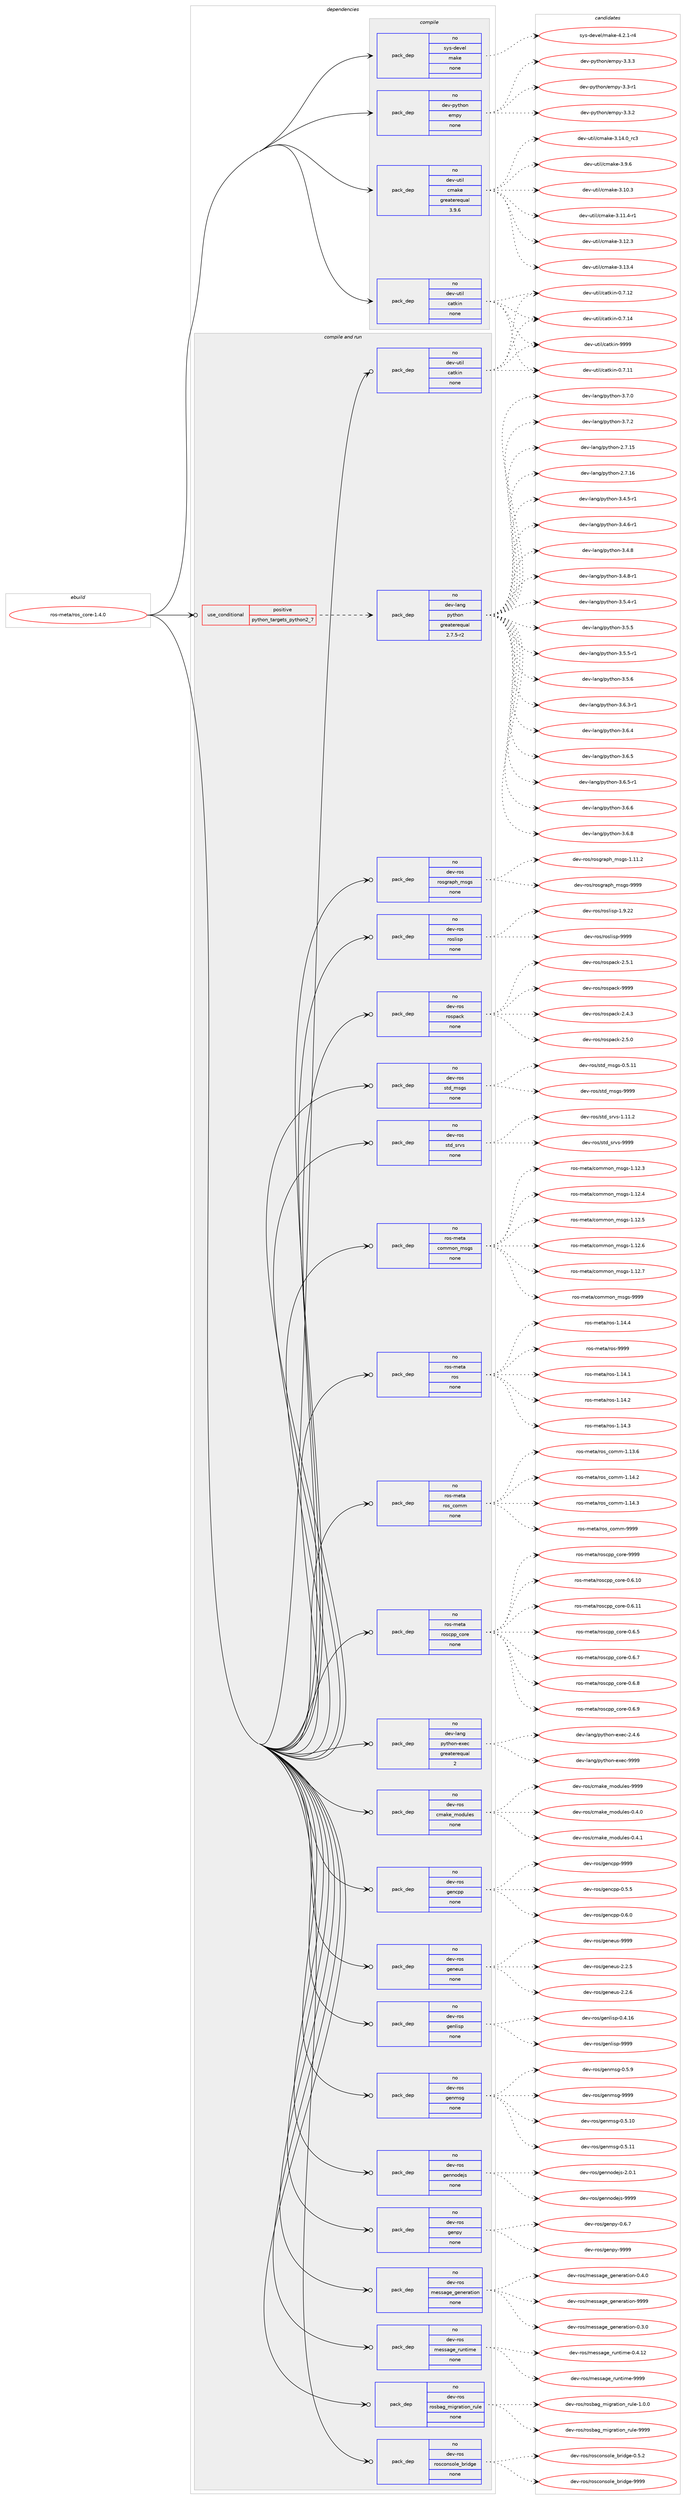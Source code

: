 digraph prolog {

# *************
# Graph options
# *************

newrank=true;
concentrate=true;
compound=true;
graph [rankdir=LR,fontname=Helvetica,fontsize=10,ranksep=1.5];#, ranksep=2.5, nodesep=0.2];
edge  [arrowhead=vee];
node  [fontname=Helvetica,fontsize=10];

# **********
# The ebuild
# **********

subgraph cluster_leftcol {
color=gray;
rank=same;
label=<<i>ebuild</i>>;
id [label="ros-meta/ros_core-1.4.0", color=red, width=4, href="../ros-meta/ros_core-1.4.0.svg"];
}

# ****************
# The dependencies
# ****************

subgraph cluster_midcol {
color=gray;
label=<<i>dependencies</i>>;
subgraph cluster_compile {
fillcolor="#eeeeee";
style=filled;
label=<<i>compile</i>>;
subgraph pack1204758 {
dependency1684097 [label=<<TABLE BORDER="0" CELLBORDER="1" CELLSPACING="0" CELLPADDING="4" WIDTH="220"><TR><TD ROWSPAN="6" CELLPADDING="30">pack_dep</TD></TR><TR><TD WIDTH="110">no</TD></TR><TR><TD>dev-python</TD></TR><TR><TD>empy</TD></TR><TR><TD>none</TD></TR><TR><TD></TD></TR></TABLE>>, shape=none, color=blue];
}
id:e -> dependency1684097:w [weight=20,style="solid",arrowhead="vee"];
subgraph pack1204759 {
dependency1684098 [label=<<TABLE BORDER="0" CELLBORDER="1" CELLSPACING="0" CELLPADDING="4" WIDTH="220"><TR><TD ROWSPAN="6" CELLPADDING="30">pack_dep</TD></TR><TR><TD WIDTH="110">no</TD></TR><TR><TD>dev-util</TD></TR><TR><TD>catkin</TD></TR><TR><TD>none</TD></TR><TR><TD></TD></TR></TABLE>>, shape=none, color=blue];
}
id:e -> dependency1684098:w [weight=20,style="solid",arrowhead="vee"];
subgraph pack1204760 {
dependency1684099 [label=<<TABLE BORDER="0" CELLBORDER="1" CELLSPACING="0" CELLPADDING="4" WIDTH="220"><TR><TD ROWSPAN="6" CELLPADDING="30">pack_dep</TD></TR><TR><TD WIDTH="110">no</TD></TR><TR><TD>dev-util</TD></TR><TR><TD>cmake</TD></TR><TR><TD>greaterequal</TD></TR><TR><TD>3.9.6</TD></TR></TABLE>>, shape=none, color=blue];
}
id:e -> dependency1684099:w [weight=20,style="solid",arrowhead="vee"];
subgraph pack1204761 {
dependency1684100 [label=<<TABLE BORDER="0" CELLBORDER="1" CELLSPACING="0" CELLPADDING="4" WIDTH="220"><TR><TD ROWSPAN="6" CELLPADDING="30">pack_dep</TD></TR><TR><TD WIDTH="110">no</TD></TR><TR><TD>sys-devel</TD></TR><TR><TD>make</TD></TR><TR><TD>none</TD></TR><TR><TD></TD></TR></TABLE>>, shape=none, color=blue];
}
id:e -> dependency1684100:w [weight=20,style="solid",arrowhead="vee"];
}
subgraph cluster_compileandrun {
fillcolor="#eeeeee";
style=filled;
label=<<i>compile and run</i>>;
subgraph cond451810 {
dependency1684101 [label=<<TABLE BORDER="0" CELLBORDER="1" CELLSPACING="0" CELLPADDING="4"><TR><TD ROWSPAN="3" CELLPADDING="10">use_conditional</TD></TR><TR><TD>positive</TD></TR><TR><TD>python_targets_python2_7</TD></TR></TABLE>>, shape=none, color=red];
subgraph pack1204762 {
dependency1684102 [label=<<TABLE BORDER="0" CELLBORDER="1" CELLSPACING="0" CELLPADDING="4" WIDTH="220"><TR><TD ROWSPAN="6" CELLPADDING="30">pack_dep</TD></TR><TR><TD WIDTH="110">no</TD></TR><TR><TD>dev-lang</TD></TR><TR><TD>python</TD></TR><TR><TD>greaterequal</TD></TR><TR><TD>2.7.5-r2</TD></TR></TABLE>>, shape=none, color=blue];
}
dependency1684101:e -> dependency1684102:w [weight=20,style="dashed",arrowhead="vee"];
}
id:e -> dependency1684101:w [weight=20,style="solid",arrowhead="odotvee"];
subgraph pack1204763 {
dependency1684103 [label=<<TABLE BORDER="0" CELLBORDER="1" CELLSPACING="0" CELLPADDING="4" WIDTH="220"><TR><TD ROWSPAN="6" CELLPADDING="30">pack_dep</TD></TR><TR><TD WIDTH="110">no</TD></TR><TR><TD>dev-lang</TD></TR><TR><TD>python-exec</TD></TR><TR><TD>greaterequal</TD></TR><TR><TD>2</TD></TR></TABLE>>, shape=none, color=blue];
}
id:e -> dependency1684103:w [weight=20,style="solid",arrowhead="odotvee"];
subgraph pack1204764 {
dependency1684104 [label=<<TABLE BORDER="0" CELLBORDER="1" CELLSPACING="0" CELLPADDING="4" WIDTH="220"><TR><TD ROWSPAN="6" CELLPADDING="30">pack_dep</TD></TR><TR><TD WIDTH="110">no</TD></TR><TR><TD>dev-ros</TD></TR><TR><TD>cmake_modules</TD></TR><TR><TD>none</TD></TR><TR><TD></TD></TR></TABLE>>, shape=none, color=blue];
}
id:e -> dependency1684104:w [weight=20,style="solid",arrowhead="odotvee"];
subgraph pack1204765 {
dependency1684105 [label=<<TABLE BORDER="0" CELLBORDER="1" CELLSPACING="0" CELLPADDING="4" WIDTH="220"><TR><TD ROWSPAN="6" CELLPADDING="30">pack_dep</TD></TR><TR><TD WIDTH="110">no</TD></TR><TR><TD>dev-ros</TD></TR><TR><TD>gencpp</TD></TR><TR><TD>none</TD></TR><TR><TD></TD></TR></TABLE>>, shape=none, color=blue];
}
id:e -> dependency1684105:w [weight=20,style="solid",arrowhead="odotvee"];
subgraph pack1204766 {
dependency1684106 [label=<<TABLE BORDER="0" CELLBORDER="1" CELLSPACING="0" CELLPADDING="4" WIDTH="220"><TR><TD ROWSPAN="6" CELLPADDING="30">pack_dep</TD></TR><TR><TD WIDTH="110">no</TD></TR><TR><TD>dev-ros</TD></TR><TR><TD>geneus</TD></TR><TR><TD>none</TD></TR><TR><TD></TD></TR></TABLE>>, shape=none, color=blue];
}
id:e -> dependency1684106:w [weight=20,style="solid",arrowhead="odotvee"];
subgraph pack1204767 {
dependency1684107 [label=<<TABLE BORDER="0" CELLBORDER="1" CELLSPACING="0" CELLPADDING="4" WIDTH="220"><TR><TD ROWSPAN="6" CELLPADDING="30">pack_dep</TD></TR><TR><TD WIDTH="110">no</TD></TR><TR><TD>dev-ros</TD></TR><TR><TD>genlisp</TD></TR><TR><TD>none</TD></TR><TR><TD></TD></TR></TABLE>>, shape=none, color=blue];
}
id:e -> dependency1684107:w [weight=20,style="solid",arrowhead="odotvee"];
subgraph pack1204768 {
dependency1684108 [label=<<TABLE BORDER="0" CELLBORDER="1" CELLSPACING="0" CELLPADDING="4" WIDTH="220"><TR><TD ROWSPAN="6" CELLPADDING="30">pack_dep</TD></TR><TR><TD WIDTH="110">no</TD></TR><TR><TD>dev-ros</TD></TR><TR><TD>genmsg</TD></TR><TR><TD>none</TD></TR><TR><TD></TD></TR></TABLE>>, shape=none, color=blue];
}
id:e -> dependency1684108:w [weight=20,style="solid",arrowhead="odotvee"];
subgraph pack1204769 {
dependency1684109 [label=<<TABLE BORDER="0" CELLBORDER="1" CELLSPACING="0" CELLPADDING="4" WIDTH="220"><TR><TD ROWSPAN="6" CELLPADDING="30">pack_dep</TD></TR><TR><TD WIDTH="110">no</TD></TR><TR><TD>dev-ros</TD></TR><TR><TD>gennodejs</TD></TR><TR><TD>none</TD></TR><TR><TD></TD></TR></TABLE>>, shape=none, color=blue];
}
id:e -> dependency1684109:w [weight=20,style="solid",arrowhead="odotvee"];
subgraph pack1204770 {
dependency1684110 [label=<<TABLE BORDER="0" CELLBORDER="1" CELLSPACING="0" CELLPADDING="4" WIDTH="220"><TR><TD ROWSPAN="6" CELLPADDING="30">pack_dep</TD></TR><TR><TD WIDTH="110">no</TD></TR><TR><TD>dev-ros</TD></TR><TR><TD>genpy</TD></TR><TR><TD>none</TD></TR><TR><TD></TD></TR></TABLE>>, shape=none, color=blue];
}
id:e -> dependency1684110:w [weight=20,style="solid",arrowhead="odotvee"];
subgraph pack1204771 {
dependency1684111 [label=<<TABLE BORDER="0" CELLBORDER="1" CELLSPACING="0" CELLPADDING="4" WIDTH="220"><TR><TD ROWSPAN="6" CELLPADDING="30">pack_dep</TD></TR><TR><TD WIDTH="110">no</TD></TR><TR><TD>dev-ros</TD></TR><TR><TD>message_generation</TD></TR><TR><TD>none</TD></TR><TR><TD></TD></TR></TABLE>>, shape=none, color=blue];
}
id:e -> dependency1684111:w [weight=20,style="solid",arrowhead="odotvee"];
subgraph pack1204772 {
dependency1684112 [label=<<TABLE BORDER="0" CELLBORDER="1" CELLSPACING="0" CELLPADDING="4" WIDTH="220"><TR><TD ROWSPAN="6" CELLPADDING="30">pack_dep</TD></TR><TR><TD WIDTH="110">no</TD></TR><TR><TD>dev-ros</TD></TR><TR><TD>message_runtime</TD></TR><TR><TD>none</TD></TR><TR><TD></TD></TR></TABLE>>, shape=none, color=blue];
}
id:e -> dependency1684112:w [weight=20,style="solid",arrowhead="odotvee"];
subgraph pack1204773 {
dependency1684113 [label=<<TABLE BORDER="0" CELLBORDER="1" CELLSPACING="0" CELLPADDING="4" WIDTH="220"><TR><TD ROWSPAN="6" CELLPADDING="30">pack_dep</TD></TR><TR><TD WIDTH="110">no</TD></TR><TR><TD>dev-ros</TD></TR><TR><TD>rosbag_migration_rule</TD></TR><TR><TD>none</TD></TR><TR><TD></TD></TR></TABLE>>, shape=none, color=blue];
}
id:e -> dependency1684113:w [weight=20,style="solid",arrowhead="odotvee"];
subgraph pack1204774 {
dependency1684114 [label=<<TABLE BORDER="0" CELLBORDER="1" CELLSPACING="0" CELLPADDING="4" WIDTH="220"><TR><TD ROWSPAN="6" CELLPADDING="30">pack_dep</TD></TR><TR><TD WIDTH="110">no</TD></TR><TR><TD>dev-ros</TD></TR><TR><TD>rosconsole_bridge</TD></TR><TR><TD>none</TD></TR><TR><TD></TD></TR></TABLE>>, shape=none, color=blue];
}
id:e -> dependency1684114:w [weight=20,style="solid",arrowhead="odotvee"];
subgraph pack1204775 {
dependency1684115 [label=<<TABLE BORDER="0" CELLBORDER="1" CELLSPACING="0" CELLPADDING="4" WIDTH="220"><TR><TD ROWSPAN="6" CELLPADDING="30">pack_dep</TD></TR><TR><TD WIDTH="110">no</TD></TR><TR><TD>dev-ros</TD></TR><TR><TD>rosgraph_msgs</TD></TR><TR><TD>none</TD></TR><TR><TD></TD></TR></TABLE>>, shape=none, color=blue];
}
id:e -> dependency1684115:w [weight=20,style="solid",arrowhead="odotvee"];
subgraph pack1204776 {
dependency1684116 [label=<<TABLE BORDER="0" CELLBORDER="1" CELLSPACING="0" CELLPADDING="4" WIDTH="220"><TR><TD ROWSPAN="6" CELLPADDING="30">pack_dep</TD></TR><TR><TD WIDTH="110">no</TD></TR><TR><TD>dev-ros</TD></TR><TR><TD>roslisp</TD></TR><TR><TD>none</TD></TR><TR><TD></TD></TR></TABLE>>, shape=none, color=blue];
}
id:e -> dependency1684116:w [weight=20,style="solid",arrowhead="odotvee"];
subgraph pack1204777 {
dependency1684117 [label=<<TABLE BORDER="0" CELLBORDER="1" CELLSPACING="0" CELLPADDING="4" WIDTH="220"><TR><TD ROWSPAN="6" CELLPADDING="30">pack_dep</TD></TR><TR><TD WIDTH="110">no</TD></TR><TR><TD>dev-ros</TD></TR><TR><TD>rospack</TD></TR><TR><TD>none</TD></TR><TR><TD></TD></TR></TABLE>>, shape=none, color=blue];
}
id:e -> dependency1684117:w [weight=20,style="solid",arrowhead="odotvee"];
subgraph pack1204778 {
dependency1684118 [label=<<TABLE BORDER="0" CELLBORDER="1" CELLSPACING="0" CELLPADDING="4" WIDTH="220"><TR><TD ROWSPAN="6" CELLPADDING="30">pack_dep</TD></TR><TR><TD WIDTH="110">no</TD></TR><TR><TD>dev-ros</TD></TR><TR><TD>std_msgs</TD></TR><TR><TD>none</TD></TR><TR><TD></TD></TR></TABLE>>, shape=none, color=blue];
}
id:e -> dependency1684118:w [weight=20,style="solid",arrowhead="odotvee"];
subgraph pack1204779 {
dependency1684119 [label=<<TABLE BORDER="0" CELLBORDER="1" CELLSPACING="0" CELLPADDING="4" WIDTH="220"><TR><TD ROWSPAN="6" CELLPADDING="30">pack_dep</TD></TR><TR><TD WIDTH="110">no</TD></TR><TR><TD>dev-ros</TD></TR><TR><TD>std_srvs</TD></TR><TR><TD>none</TD></TR><TR><TD></TD></TR></TABLE>>, shape=none, color=blue];
}
id:e -> dependency1684119:w [weight=20,style="solid",arrowhead="odotvee"];
subgraph pack1204780 {
dependency1684120 [label=<<TABLE BORDER="0" CELLBORDER="1" CELLSPACING="0" CELLPADDING="4" WIDTH="220"><TR><TD ROWSPAN="6" CELLPADDING="30">pack_dep</TD></TR><TR><TD WIDTH="110">no</TD></TR><TR><TD>dev-util</TD></TR><TR><TD>catkin</TD></TR><TR><TD>none</TD></TR><TR><TD></TD></TR></TABLE>>, shape=none, color=blue];
}
id:e -> dependency1684120:w [weight=20,style="solid",arrowhead="odotvee"];
subgraph pack1204781 {
dependency1684121 [label=<<TABLE BORDER="0" CELLBORDER="1" CELLSPACING="0" CELLPADDING="4" WIDTH="220"><TR><TD ROWSPAN="6" CELLPADDING="30">pack_dep</TD></TR><TR><TD WIDTH="110">no</TD></TR><TR><TD>ros-meta</TD></TR><TR><TD>common_msgs</TD></TR><TR><TD>none</TD></TR><TR><TD></TD></TR></TABLE>>, shape=none, color=blue];
}
id:e -> dependency1684121:w [weight=20,style="solid",arrowhead="odotvee"];
subgraph pack1204782 {
dependency1684122 [label=<<TABLE BORDER="0" CELLBORDER="1" CELLSPACING="0" CELLPADDING="4" WIDTH="220"><TR><TD ROWSPAN="6" CELLPADDING="30">pack_dep</TD></TR><TR><TD WIDTH="110">no</TD></TR><TR><TD>ros-meta</TD></TR><TR><TD>ros</TD></TR><TR><TD>none</TD></TR><TR><TD></TD></TR></TABLE>>, shape=none, color=blue];
}
id:e -> dependency1684122:w [weight=20,style="solid",arrowhead="odotvee"];
subgraph pack1204783 {
dependency1684123 [label=<<TABLE BORDER="0" CELLBORDER="1" CELLSPACING="0" CELLPADDING="4" WIDTH="220"><TR><TD ROWSPAN="6" CELLPADDING="30">pack_dep</TD></TR><TR><TD WIDTH="110">no</TD></TR><TR><TD>ros-meta</TD></TR><TR><TD>ros_comm</TD></TR><TR><TD>none</TD></TR><TR><TD></TD></TR></TABLE>>, shape=none, color=blue];
}
id:e -> dependency1684123:w [weight=20,style="solid",arrowhead="odotvee"];
subgraph pack1204784 {
dependency1684124 [label=<<TABLE BORDER="0" CELLBORDER="1" CELLSPACING="0" CELLPADDING="4" WIDTH="220"><TR><TD ROWSPAN="6" CELLPADDING="30">pack_dep</TD></TR><TR><TD WIDTH="110">no</TD></TR><TR><TD>ros-meta</TD></TR><TR><TD>roscpp_core</TD></TR><TR><TD>none</TD></TR><TR><TD></TD></TR></TABLE>>, shape=none, color=blue];
}
id:e -> dependency1684124:w [weight=20,style="solid",arrowhead="odotvee"];
}
subgraph cluster_run {
fillcolor="#eeeeee";
style=filled;
label=<<i>run</i>>;
}
}

# **************
# The candidates
# **************

subgraph cluster_choices {
rank=same;
color=gray;
label=<<i>candidates</i>>;

subgraph choice1204758 {
color=black;
nodesep=1;
choice1001011184511212111610411111047101109112121455146514511449 [label="dev-python/empy-3.3-r1", color=red, width=4,href="../dev-python/empy-3.3-r1.svg"];
choice1001011184511212111610411111047101109112121455146514650 [label="dev-python/empy-3.3.2", color=red, width=4,href="../dev-python/empy-3.3.2.svg"];
choice1001011184511212111610411111047101109112121455146514651 [label="dev-python/empy-3.3.3", color=red, width=4,href="../dev-python/empy-3.3.3.svg"];
dependency1684097:e -> choice1001011184511212111610411111047101109112121455146514511449:w [style=dotted,weight="100"];
dependency1684097:e -> choice1001011184511212111610411111047101109112121455146514650:w [style=dotted,weight="100"];
dependency1684097:e -> choice1001011184511212111610411111047101109112121455146514651:w [style=dotted,weight="100"];
}
subgraph choice1204759 {
color=black;
nodesep=1;
choice1001011184511711610510847999711610710511045484655464949 [label="dev-util/catkin-0.7.11", color=red, width=4,href="../dev-util/catkin-0.7.11.svg"];
choice1001011184511711610510847999711610710511045484655464950 [label="dev-util/catkin-0.7.12", color=red, width=4,href="../dev-util/catkin-0.7.12.svg"];
choice1001011184511711610510847999711610710511045484655464952 [label="dev-util/catkin-0.7.14", color=red, width=4,href="../dev-util/catkin-0.7.14.svg"];
choice100101118451171161051084799971161071051104557575757 [label="dev-util/catkin-9999", color=red, width=4,href="../dev-util/catkin-9999.svg"];
dependency1684098:e -> choice1001011184511711610510847999711610710511045484655464949:w [style=dotted,weight="100"];
dependency1684098:e -> choice1001011184511711610510847999711610710511045484655464950:w [style=dotted,weight="100"];
dependency1684098:e -> choice1001011184511711610510847999711610710511045484655464952:w [style=dotted,weight="100"];
dependency1684098:e -> choice100101118451171161051084799971161071051104557575757:w [style=dotted,weight="100"];
}
subgraph choice1204760 {
color=black;
nodesep=1;
choice1001011184511711610510847991099710710145514649484651 [label="dev-util/cmake-3.10.3", color=red, width=4,href="../dev-util/cmake-3.10.3.svg"];
choice10010111845117116105108479910997107101455146494946524511449 [label="dev-util/cmake-3.11.4-r1", color=red, width=4,href="../dev-util/cmake-3.11.4-r1.svg"];
choice1001011184511711610510847991099710710145514649504651 [label="dev-util/cmake-3.12.3", color=red, width=4,href="../dev-util/cmake-3.12.3.svg"];
choice1001011184511711610510847991099710710145514649514652 [label="dev-util/cmake-3.13.4", color=red, width=4,href="../dev-util/cmake-3.13.4.svg"];
choice1001011184511711610510847991099710710145514649524648951149951 [label="dev-util/cmake-3.14.0_rc3", color=red, width=4,href="../dev-util/cmake-3.14.0_rc3.svg"];
choice10010111845117116105108479910997107101455146574654 [label="dev-util/cmake-3.9.6", color=red, width=4,href="../dev-util/cmake-3.9.6.svg"];
dependency1684099:e -> choice1001011184511711610510847991099710710145514649484651:w [style=dotted,weight="100"];
dependency1684099:e -> choice10010111845117116105108479910997107101455146494946524511449:w [style=dotted,weight="100"];
dependency1684099:e -> choice1001011184511711610510847991099710710145514649504651:w [style=dotted,weight="100"];
dependency1684099:e -> choice1001011184511711610510847991099710710145514649514652:w [style=dotted,weight="100"];
dependency1684099:e -> choice1001011184511711610510847991099710710145514649524648951149951:w [style=dotted,weight="100"];
dependency1684099:e -> choice10010111845117116105108479910997107101455146574654:w [style=dotted,weight="100"];
}
subgraph choice1204761 {
color=black;
nodesep=1;
choice1151211154510010111810110847109971071014552465046494511452 [label="sys-devel/make-4.2.1-r4", color=red, width=4,href="../sys-devel/make-4.2.1-r4.svg"];
dependency1684100:e -> choice1151211154510010111810110847109971071014552465046494511452:w [style=dotted,weight="100"];
}
subgraph choice1204762 {
color=black;
nodesep=1;
choice10010111845108971101034711212111610411111045504655464953 [label="dev-lang/python-2.7.15", color=red, width=4,href="../dev-lang/python-2.7.15.svg"];
choice10010111845108971101034711212111610411111045504655464954 [label="dev-lang/python-2.7.16", color=red, width=4,href="../dev-lang/python-2.7.16.svg"];
choice1001011184510897110103471121211161041111104551465246534511449 [label="dev-lang/python-3.4.5-r1", color=red, width=4,href="../dev-lang/python-3.4.5-r1.svg"];
choice1001011184510897110103471121211161041111104551465246544511449 [label="dev-lang/python-3.4.6-r1", color=red, width=4,href="../dev-lang/python-3.4.6-r1.svg"];
choice100101118451089711010347112121116104111110455146524656 [label="dev-lang/python-3.4.8", color=red, width=4,href="../dev-lang/python-3.4.8.svg"];
choice1001011184510897110103471121211161041111104551465246564511449 [label="dev-lang/python-3.4.8-r1", color=red, width=4,href="../dev-lang/python-3.4.8-r1.svg"];
choice1001011184510897110103471121211161041111104551465346524511449 [label="dev-lang/python-3.5.4-r1", color=red, width=4,href="../dev-lang/python-3.5.4-r1.svg"];
choice100101118451089711010347112121116104111110455146534653 [label="dev-lang/python-3.5.5", color=red, width=4,href="../dev-lang/python-3.5.5.svg"];
choice1001011184510897110103471121211161041111104551465346534511449 [label="dev-lang/python-3.5.5-r1", color=red, width=4,href="../dev-lang/python-3.5.5-r1.svg"];
choice100101118451089711010347112121116104111110455146534654 [label="dev-lang/python-3.5.6", color=red, width=4,href="../dev-lang/python-3.5.6.svg"];
choice1001011184510897110103471121211161041111104551465446514511449 [label="dev-lang/python-3.6.3-r1", color=red, width=4,href="../dev-lang/python-3.6.3-r1.svg"];
choice100101118451089711010347112121116104111110455146544652 [label="dev-lang/python-3.6.4", color=red, width=4,href="../dev-lang/python-3.6.4.svg"];
choice100101118451089711010347112121116104111110455146544653 [label="dev-lang/python-3.6.5", color=red, width=4,href="../dev-lang/python-3.6.5.svg"];
choice1001011184510897110103471121211161041111104551465446534511449 [label="dev-lang/python-3.6.5-r1", color=red, width=4,href="../dev-lang/python-3.6.5-r1.svg"];
choice100101118451089711010347112121116104111110455146544654 [label="dev-lang/python-3.6.6", color=red, width=4,href="../dev-lang/python-3.6.6.svg"];
choice100101118451089711010347112121116104111110455146544656 [label="dev-lang/python-3.6.8", color=red, width=4,href="../dev-lang/python-3.6.8.svg"];
choice100101118451089711010347112121116104111110455146554648 [label="dev-lang/python-3.7.0", color=red, width=4,href="../dev-lang/python-3.7.0.svg"];
choice100101118451089711010347112121116104111110455146554650 [label="dev-lang/python-3.7.2", color=red, width=4,href="../dev-lang/python-3.7.2.svg"];
dependency1684102:e -> choice10010111845108971101034711212111610411111045504655464953:w [style=dotted,weight="100"];
dependency1684102:e -> choice10010111845108971101034711212111610411111045504655464954:w [style=dotted,weight="100"];
dependency1684102:e -> choice1001011184510897110103471121211161041111104551465246534511449:w [style=dotted,weight="100"];
dependency1684102:e -> choice1001011184510897110103471121211161041111104551465246544511449:w [style=dotted,weight="100"];
dependency1684102:e -> choice100101118451089711010347112121116104111110455146524656:w [style=dotted,weight="100"];
dependency1684102:e -> choice1001011184510897110103471121211161041111104551465246564511449:w [style=dotted,weight="100"];
dependency1684102:e -> choice1001011184510897110103471121211161041111104551465346524511449:w [style=dotted,weight="100"];
dependency1684102:e -> choice100101118451089711010347112121116104111110455146534653:w [style=dotted,weight="100"];
dependency1684102:e -> choice1001011184510897110103471121211161041111104551465346534511449:w [style=dotted,weight="100"];
dependency1684102:e -> choice100101118451089711010347112121116104111110455146534654:w [style=dotted,weight="100"];
dependency1684102:e -> choice1001011184510897110103471121211161041111104551465446514511449:w [style=dotted,weight="100"];
dependency1684102:e -> choice100101118451089711010347112121116104111110455146544652:w [style=dotted,weight="100"];
dependency1684102:e -> choice100101118451089711010347112121116104111110455146544653:w [style=dotted,weight="100"];
dependency1684102:e -> choice1001011184510897110103471121211161041111104551465446534511449:w [style=dotted,weight="100"];
dependency1684102:e -> choice100101118451089711010347112121116104111110455146544654:w [style=dotted,weight="100"];
dependency1684102:e -> choice100101118451089711010347112121116104111110455146544656:w [style=dotted,weight="100"];
dependency1684102:e -> choice100101118451089711010347112121116104111110455146554648:w [style=dotted,weight="100"];
dependency1684102:e -> choice100101118451089711010347112121116104111110455146554650:w [style=dotted,weight="100"];
}
subgraph choice1204763 {
color=black;
nodesep=1;
choice1001011184510897110103471121211161041111104510112010199455046524654 [label="dev-lang/python-exec-2.4.6", color=red, width=4,href="../dev-lang/python-exec-2.4.6.svg"];
choice10010111845108971101034711212111610411111045101120101994557575757 [label="dev-lang/python-exec-9999", color=red, width=4,href="../dev-lang/python-exec-9999.svg"];
dependency1684103:e -> choice1001011184510897110103471121211161041111104510112010199455046524654:w [style=dotted,weight="100"];
dependency1684103:e -> choice10010111845108971101034711212111610411111045101120101994557575757:w [style=dotted,weight="100"];
}
subgraph choice1204764 {
color=black;
nodesep=1;
choice1001011184511411111547991099710710195109111100117108101115454846524648 [label="dev-ros/cmake_modules-0.4.0", color=red, width=4,href="../dev-ros/cmake_modules-0.4.0.svg"];
choice1001011184511411111547991099710710195109111100117108101115454846524649 [label="dev-ros/cmake_modules-0.4.1", color=red, width=4,href="../dev-ros/cmake_modules-0.4.1.svg"];
choice10010111845114111115479910997107101951091111001171081011154557575757 [label="dev-ros/cmake_modules-9999", color=red, width=4,href="../dev-ros/cmake_modules-9999.svg"];
dependency1684104:e -> choice1001011184511411111547991099710710195109111100117108101115454846524648:w [style=dotted,weight="100"];
dependency1684104:e -> choice1001011184511411111547991099710710195109111100117108101115454846524649:w [style=dotted,weight="100"];
dependency1684104:e -> choice10010111845114111115479910997107101951091111001171081011154557575757:w [style=dotted,weight="100"];
}
subgraph choice1204765 {
color=black;
nodesep=1;
choice100101118451141111154710310111099112112454846534653 [label="dev-ros/gencpp-0.5.5", color=red, width=4,href="../dev-ros/gencpp-0.5.5.svg"];
choice100101118451141111154710310111099112112454846544648 [label="dev-ros/gencpp-0.6.0", color=red, width=4,href="../dev-ros/gencpp-0.6.0.svg"];
choice1001011184511411111547103101110991121124557575757 [label="dev-ros/gencpp-9999", color=red, width=4,href="../dev-ros/gencpp-9999.svg"];
dependency1684105:e -> choice100101118451141111154710310111099112112454846534653:w [style=dotted,weight="100"];
dependency1684105:e -> choice100101118451141111154710310111099112112454846544648:w [style=dotted,weight="100"];
dependency1684105:e -> choice1001011184511411111547103101110991121124557575757:w [style=dotted,weight="100"];
}
subgraph choice1204766 {
color=black;
nodesep=1;
choice1001011184511411111547103101110101117115455046504653 [label="dev-ros/geneus-2.2.5", color=red, width=4,href="../dev-ros/geneus-2.2.5.svg"];
choice1001011184511411111547103101110101117115455046504654 [label="dev-ros/geneus-2.2.6", color=red, width=4,href="../dev-ros/geneus-2.2.6.svg"];
choice10010111845114111115471031011101011171154557575757 [label="dev-ros/geneus-9999", color=red, width=4,href="../dev-ros/geneus-9999.svg"];
dependency1684106:e -> choice1001011184511411111547103101110101117115455046504653:w [style=dotted,weight="100"];
dependency1684106:e -> choice1001011184511411111547103101110101117115455046504654:w [style=dotted,weight="100"];
dependency1684106:e -> choice10010111845114111115471031011101011171154557575757:w [style=dotted,weight="100"];
}
subgraph choice1204767 {
color=black;
nodesep=1;
choice100101118451141111154710310111010810511511245484652464954 [label="dev-ros/genlisp-0.4.16", color=red, width=4,href="../dev-ros/genlisp-0.4.16.svg"];
choice10010111845114111115471031011101081051151124557575757 [label="dev-ros/genlisp-9999", color=red, width=4,href="../dev-ros/genlisp-9999.svg"];
dependency1684107:e -> choice100101118451141111154710310111010810511511245484652464954:w [style=dotted,weight="100"];
dependency1684107:e -> choice10010111845114111115471031011101081051151124557575757:w [style=dotted,weight="100"];
}
subgraph choice1204768 {
color=black;
nodesep=1;
choice100101118451141111154710310111010911510345484653464948 [label="dev-ros/genmsg-0.5.10", color=red, width=4,href="../dev-ros/genmsg-0.5.10.svg"];
choice100101118451141111154710310111010911510345484653464949 [label="dev-ros/genmsg-0.5.11", color=red, width=4,href="../dev-ros/genmsg-0.5.11.svg"];
choice1001011184511411111547103101110109115103454846534657 [label="dev-ros/genmsg-0.5.9", color=red, width=4,href="../dev-ros/genmsg-0.5.9.svg"];
choice10010111845114111115471031011101091151034557575757 [label="dev-ros/genmsg-9999", color=red, width=4,href="../dev-ros/genmsg-9999.svg"];
dependency1684108:e -> choice100101118451141111154710310111010911510345484653464948:w [style=dotted,weight="100"];
dependency1684108:e -> choice100101118451141111154710310111010911510345484653464949:w [style=dotted,weight="100"];
dependency1684108:e -> choice1001011184511411111547103101110109115103454846534657:w [style=dotted,weight="100"];
dependency1684108:e -> choice10010111845114111115471031011101091151034557575757:w [style=dotted,weight="100"];
}
subgraph choice1204769 {
color=black;
nodesep=1;
choice1001011184511411111547103101110110111100101106115455046484649 [label="dev-ros/gennodejs-2.0.1", color=red, width=4,href="../dev-ros/gennodejs-2.0.1.svg"];
choice10010111845114111115471031011101101111001011061154557575757 [label="dev-ros/gennodejs-9999", color=red, width=4,href="../dev-ros/gennodejs-9999.svg"];
dependency1684109:e -> choice1001011184511411111547103101110110111100101106115455046484649:w [style=dotted,weight="100"];
dependency1684109:e -> choice10010111845114111115471031011101101111001011061154557575757:w [style=dotted,weight="100"];
}
subgraph choice1204770 {
color=black;
nodesep=1;
choice1001011184511411111547103101110112121454846544655 [label="dev-ros/genpy-0.6.7", color=red, width=4,href="../dev-ros/genpy-0.6.7.svg"];
choice10010111845114111115471031011101121214557575757 [label="dev-ros/genpy-9999", color=red, width=4,href="../dev-ros/genpy-9999.svg"];
dependency1684110:e -> choice1001011184511411111547103101110112121454846544655:w [style=dotted,weight="100"];
dependency1684110:e -> choice10010111845114111115471031011101121214557575757:w [style=dotted,weight="100"];
}
subgraph choice1204771 {
color=black;
nodesep=1;
choice1001011184511411111547109101115115971031019510310111010111497116105111110454846514648 [label="dev-ros/message_generation-0.3.0", color=red, width=4,href="../dev-ros/message_generation-0.3.0.svg"];
choice1001011184511411111547109101115115971031019510310111010111497116105111110454846524648 [label="dev-ros/message_generation-0.4.0", color=red, width=4,href="../dev-ros/message_generation-0.4.0.svg"];
choice10010111845114111115471091011151159710310195103101110101114971161051111104557575757 [label="dev-ros/message_generation-9999", color=red, width=4,href="../dev-ros/message_generation-9999.svg"];
dependency1684111:e -> choice1001011184511411111547109101115115971031019510310111010111497116105111110454846514648:w [style=dotted,weight="100"];
dependency1684111:e -> choice1001011184511411111547109101115115971031019510310111010111497116105111110454846524648:w [style=dotted,weight="100"];
dependency1684111:e -> choice10010111845114111115471091011151159710310195103101110101114971161051111104557575757:w [style=dotted,weight="100"];
}
subgraph choice1204772 {
color=black;
nodesep=1;
choice1001011184511411111547109101115115971031019511411711011610510910145484652464950 [label="dev-ros/message_runtime-0.4.12", color=red, width=4,href="../dev-ros/message_runtime-0.4.12.svg"];
choice100101118451141111154710910111511597103101951141171101161051091014557575757 [label="dev-ros/message_runtime-9999", color=red, width=4,href="../dev-ros/message_runtime-9999.svg"];
dependency1684112:e -> choice1001011184511411111547109101115115971031019511411711011610510910145484652464950:w [style=dotted,weight="100"];
dependency1684112:e -> choice100101118451141111154710910111511597103101951141171101161051091014557575757:w [style=dotted,weight="100"];
}
subgraph choice1204773 {
color=black;
nodesep=1;
choice10010111845114111115471141111159897103951091051031149711610511111095114117108101454946484648 [label="dev-ros/rosbag_migration_rule-1.0.0", color=red, width=4,href="../dev-ros/rosbag_migration_rule-1.0.0.svg"];
choice100101118451141111154711411111598971039510910510311497116105111110951141171081014557575757 [label="dev-ros/rosbag_migration_rule-9999", color=red, width=4,href="../dev-ros/rosbag_migration_rule-9999.svg"];
dependency1684113:e -> choice10010111845114111115471141111159897103951091051031149711610511111095114117108101454946484648:w [style=dotted,weight="100"];
dependency1684113:e -> choice100101118451141111154711411111598971039510910510311497116105111110951141171081014557575757:w [style=dotted,weight="100"];
}
subgraph choice1204774 {
color=black;
nodesep=1;
choice1001011184511411111547114111115991111101151111081019598114105100103101454846534650 [label="dev-ros/rosconsole_bridge-0.5.2", color=red, width=4,href="../dev-ros/rosconsole_bridge-0.5.2.svg"];
choice10010111845114111115471141111159911111011511110810195981141051001031014557575757 [label="dev-ros/rosconsole_bridge-9999", color=red, width=4,href="../dev-ros/rosconsole_bridge-9999.svg"];
dependency1684114:e -> choice1001011184511411111547114111115991111101151111081019598114105100103101454846534650:w [style=dotted,weight="100"];
dependency1684114:e -> choice10010111845114111115471141111159911111011511110810195981141051001031014557575757:w [style=dotted,weight="100"];
}
subgraph choice1204775 {
color=black;
nodesep=1;
choice1001011184511411111547114111115103114971121049510911510311545494649494650 [label="dev-ros/rosgraph_msgs-1.11.2", color=red, width=4,href="../dev-ros/rosgraph_msgs-1.11.2.svg"];
choice100101118451141111154711411111510311497112104951091151031154557575757 [label="dev-ros/rosgraph_msgs-9999", color=red, width=4,href="../dev-ros/rosgraph_msgs-9999.svg"];
dependency1684115:e -> choice1001011184511411111547114111115103114971121049510911510311545494649494650:w [style=dotted,weight="100"];
dependency1684115:e -> choice100101118451141111154711411111510311497112104951091151031154557575757:w [style=dotted,weight="100"];
}
subgraph choice1204776 {
color=black;
nodesep=1;
choice100101118451141111154711411111510810511511245494657465050 [label="dev-ros/roslisp-1.9.22", color=red, width=4,href="../dev-ros/roslisp-1.9.22.svg"];
choice10010111845114111115471141111151081051151124557575757 [label="dev-ros/roslisp-9999", color=red, width=4,href="../dev-ros/roslisp-9999.svg"];
dependency1684116:e -> choice100101118451141111154711411111510810511511245494657465050:w [style=dotted,weight="100"];
dependency1684116:e -> choice10010111845114111115471141111151081051151124557575757:w [style=dotted,weight="100"];
}
subgraph choice1204777 {
color=black;
nodesep=1;
choice10010111845114111115471141111151129799107455046524651 [label="dev-ros/rospack-2.4.3", color=red, width=4,href="../dev-ros/rospack-2.4.3.svg"];
choice10010111845114111115471141111151129799107455046534648 [label="dev-ros/rospack-2.5.0", color=red, width=4,href="../dev-ros/rospack-2.5.0.svg"];
choice10010111845114111115471141111151129799107455046534649 [label="dev-ros/rospack-2.5.1", color=red, width=4,href="../dev-ros/rospack-2.5.1.svg"];
choice100101118451141111154711411111511297991074557575757 [label="dev-ros/rospack-9999", color=red, width=4,href="../dev-ros/rospack-9999.svg"];
dependency1684117:e -> choice10010111845114111115471141111151129799107455046524651:w [style=dotted,weight="100"];
dependency1684117:e -> choice10010111845114111115471141111151129799107455046534648:w [style=dotted,weight="100"];
dependency1684117:e -> choice10010111845114111115471141111151129799107455046534649:w [style=dotted,weight="100"];
dependency1684117:e -> choice100101118451141111154711411111511297991074557575757:w [style=dotted,weight="100"];
}
subgraph choice1204778 {
color=black;
nodesep=1;
choice10010111845114111115471151161009510911510311545484653464949 [label="dev-ros/std_msgs-0.5.11", color=red, width=4,href="../dev-ros/std_msgs-0.5.11.svg"];
choice1001011184511411111547115116100951091151031154557575757 [label="dev-ros/std_msgs-9999", color=red, width=4,href="../dev-ros/std_msgs-9999.svg"];
dependency1684118:e -> choice10010111845114111115471151161009510911510311545484653464949:w [style=dotted,weight="100"];
dependency1684118:e -> choice1001011184511411111547115116100951091151031154557575757:w [style=dotted,weight="100"];
}
subgraph choice1204779 {
color=black;
nodesep=1;
choice10010111845114111115471151161009511511411811545494649494650 [label="dev-ros/std_srvs-1.11.2", color=red, width=4,href="../dev-ros/std_srvs-1.11.2.svg"];
choice1001011184511411111547115116100951151141181154557575757 [label="dev-ros/std_srvs-9999", color=red, width=4,href="../dev-ros/std_srvs-9999.svg"];
dependency1684119:e -> choice10010111845114111115471151161009511511411811545494649494650:w [style=dotted,weight="100"];
dependency1684119:e -> choice1001011184511411111547115116100951151141181154557575757:w [style=dotted,weight="100"];
}
subgraph choice1204780 {
color=black;
nodesep=1;
choice1001011184511711610510847999711610710511045484655464949 [label="dev-util/catkin-0.7.11", color=red, width=4,href="../dev-util/catkin-0.7.11.svg"];
choice1001011184511711610510847999711610710511045484655464950 [label="dev-util/catkin-0.7.12", color=red, width=4,href="../dev-util/catkin-0.7.12.svg"];
choice1001011184511711610510847999711610710511045484655464952 [label="dev-util/catkin-0.7.14", color=red, width=4,href="../dev-util/catkin-0.7.14.svg"];
choice100101118451171161051084799971161071051104557575757 [label="dev-util/catkin-9999", color=red, width=4,href="../dev-util/catkin-9999.svg"];
dependency1684120:e -> choice1001011184511711610510847999711610710511045484655464949:w [style=dotted,weight="100"];
dependency1684120:e -> choice1001011184511711610510847999711610710511045484655464950:w [style=dotted,weight="100"];
dependency1684120:e -> choice1001011184511711610510847999711610710511045484655464952:w [style=dotted,weight="100"];
dependency1684120:e -> choice100101118451171161051084799971161071051104557575757:w [style=dotted,weight="100"];
}
subgraph choice1204781 {
color=black;
nodesep=1;
choice114111115451091011169747991111091091111109510911510311545494649504651 [label="ros-meta/common_msgs-1.12.3", color=red, width=4,href="../ros-meta/common_msgs-1.12.3.svg"];
choice114111115451091011169747991111091091111109510911510311545494649504652 [label="ros-meta/common_msgs-1.12.4", color=red, width=4,href="../ros-meta/common_msgs-1.12.4.svg"];
choice114111115451091011169747991111091091111109510911510311545494649504653 [label="ros-meta/common_msgs-1.12.5", color=red, width=4,href="../ros-meta/common_msgs-1.12.5.svg"];
choice114111115451091011169747991111091091111109510911510311545494649504654 [label="ros-meta/common_msgs-1.12.6", color=red, width=4,href="../ros-meta/common_msgs-1.12.6.svg"];
choice114111115451091011169747991111091091111109510911510311545494649504655 [label="ros-meta/common_msgs-1.12.7", color=red, width=4,href="../ros-meta/common_msgs-1.12.7.svg"];
choice11411111545109101116974799111109109111110951091151031154557575757 [label="ros-meta/common_msgs-9999", color=red, width=4,href="../ros-meta/common_msgs-9999.svg"];
dependency1684121:e -> choice114111115451091011169747991111091091111109510911510311545494649504651:w [style=dotted,weight="100"];
dependency1684121:e -> choice114111115451091011169747991111091091111109510911510311545494649504652:w [style=dotted,weight="100"];
dependency1684121:e -> choice114111115451091011169747991111091091111109510911510311545494649504653:w [style=dotted,weight="100"];
dependency1684121:e -> choice114111115451091011169747991111091091111109510911510311545494649504654:w [style=dotted,weight="100"];
dependency1684121:e -> choice114111115451091011169747991111091091111109510911510311545494649504655:w [style=dotted,weight="100"];
dependency1684121:e -> choice11411111545109101116974799111109109111110951091151031154557575757:w [style=dotted,weight="100"];
}
subgraph choice1204782 {
color=black;
nodesep=1;
choice11411111545109101116974711411111545494649524649 [label="ros-meta/ros-1.14.1", color=red, width=4,href="../ros-meta/ros-1.14.1.svg"];
choice11411111545109101116974711411111545494649524650 [label="ros-meta/ros-1.14.2", color=red, width=4,href="../ros-meta/ros-1.14.2.svg"];
choice11411111545109101116974711411111545494649524651 [label="ros-meta/ros-1.14.3", color=red, width=4,href="../ros-meta/ros-1.14.3.svg"];
choice11411111545109101116974711411111545494649524652 [label="ros-meta/ros-1.14.4", color=red, width=4,href="../ros-meta/ros-1.14.4.svg"];
choice1141111154510910111697471141111154557575757 [label="ros-meta/ros-9999", color=red, width=4,href="../ros-meta/ros-9999.svg"];
dependency1684122:e -> choice11411111545109101116974711411111545494649524649:w [style=dotted,weight="100"];
dependency1684122:e -> choice11411111545109101116974711411111545494649524650:w [style=dotted,weight="100"];
dependency1684122:e -> choice11411111545109101116974711411111545494649524651:w [style=dotted,weight="100"];
dependency1684122:e -> choice11411111545109101116974711411111545494649524652:w [style=dotted,weight="100"];
dependency1684122:e -> choice1141111154510910111697471141111154557575757:w [style=dotted,weight="100"];
}
subgraph choice1204783 {
color=black;
nodesep=1;
choice114111115451091011169747114111115959911110910945494649514654 [label="ros-meta/ros_comm-1.13.6", color=red, width=4,href="../ros-meta/ros_comm-1.13.6.svg"];
choice114111115451091011169747114111115959911110910945494649524650 [label="ros-meta/ros_comm-1.14.2", color=red, width=4,href="../ros-meta/ros_comm-1.14.2.svg"];
choice114111115451091011169747114111115959911110910945494649524651 [label="ros-meta/ros_comm-1.14.3", color=red, width=4,href="../ros-meta/ros_comm-1.14.3.svg"];
choice11411111545109101116974711411111595991111091094557575757 [label="ros-meta/ros_comm-9999", color=red, width=4,href="../ros-meta/ros_comm-9999.svg"];
dependency1684123:e -> choice114111115451091011169747114111115959911110910945494649514654:w [style=dotted,weight="100"];
dependency1684123:e -> choice114111115451091011169747114111115959911110910945494649524650:w [style=dotted,weight="100"];
dependency1684123:e -> choice114111115451091011169747114111115959911110910945494649524651:w [style=dotted,weight="100"];
dependency1684123:e -> choice11411111545109101116974711411111595991111091094557575757:w [style=dotted,weight="100"];
}
subgraph choice1204784 {
color=black;
nodesep=1;
choice11411111545109101116974711411111599112112959911111410145484654464948 [label="ros-meta/roscpp_core-0.6.10", color=red, width=4,href="../ros-meta/roscpp_core-0.6.10.svg"];
choice11411111545109101116974711411111599112112959911111410145484654464949 [label="ros-meta/roscpp_core-0.6.11", color=red, width=4,href="../ros-meta/roscpp_core-0.6.11.svg"];
choice114111115451091011169747114111115991121129599111114101454846544653 [label="ros-meta/roscpp_core-0.6.5", color=red, width=4,href="../ros-meta/roscpp_core-0.6.5.svg"];
choice114111115451091011169747114111115991121129599111114101454846544655 [label="ros-meta/roscpp_core-0.6.7", color=red, width=4,href="../ros-meta/roscpp_core-0.6.7.svg"];
choice114111115451091011169747114111115991121129599111114101454846544656 [label="ros-meta/roscpp_core-0.6.8", color=red, width=4,href="../ros-meta/roscpp_core-0.6.8.svg"];
choice114111115451091011169747114111115991121129599111114101454846544657 [label="ros-meta/roscpp_core-0.6.9", color=red, width=4,href="../ros-meta/roscpp_core-0.6.9.svg"];
choice1141111154510910111697471141111159911211295991111141014557575757 [label="ros-meta/roscpp_core-9999", color=red, width=4,href="../ros-meta/roscpp_core-9999.svg"];
dependency1684124:e -> choice11411111545109101116974711411111599112112959911111410145484654464948:w [style=dotted,weight="100"];
dependency1684124:e -> choice11411111545109101116974711411111599112112959911111410145484654464949:w [style=dotted,weight="100"];
dependency1684124:e -> choice114111115451091011169747114111115991121129599111114101454846544653:w [style=dotted,weight="100"];
dependency1684124:e -> choice114111115451091011169747114111115991121129599111114101454846544655:w [style=dotted,weight="100"];
dependency1684124:e -> choice114111115451091011169747114111115991121129599111114101454846544656:w [style=dotted,weight="100"];
dependency1684124:e -> choice114111115451091011169747114111115991121129599111114101454846544657:w [style=dotted,weight="100"];
dependency1684124:e -> choice1141111154510910111697471141111159911211295991111141014557575757:w [style=dotted,weight="100"];
}
}

}
